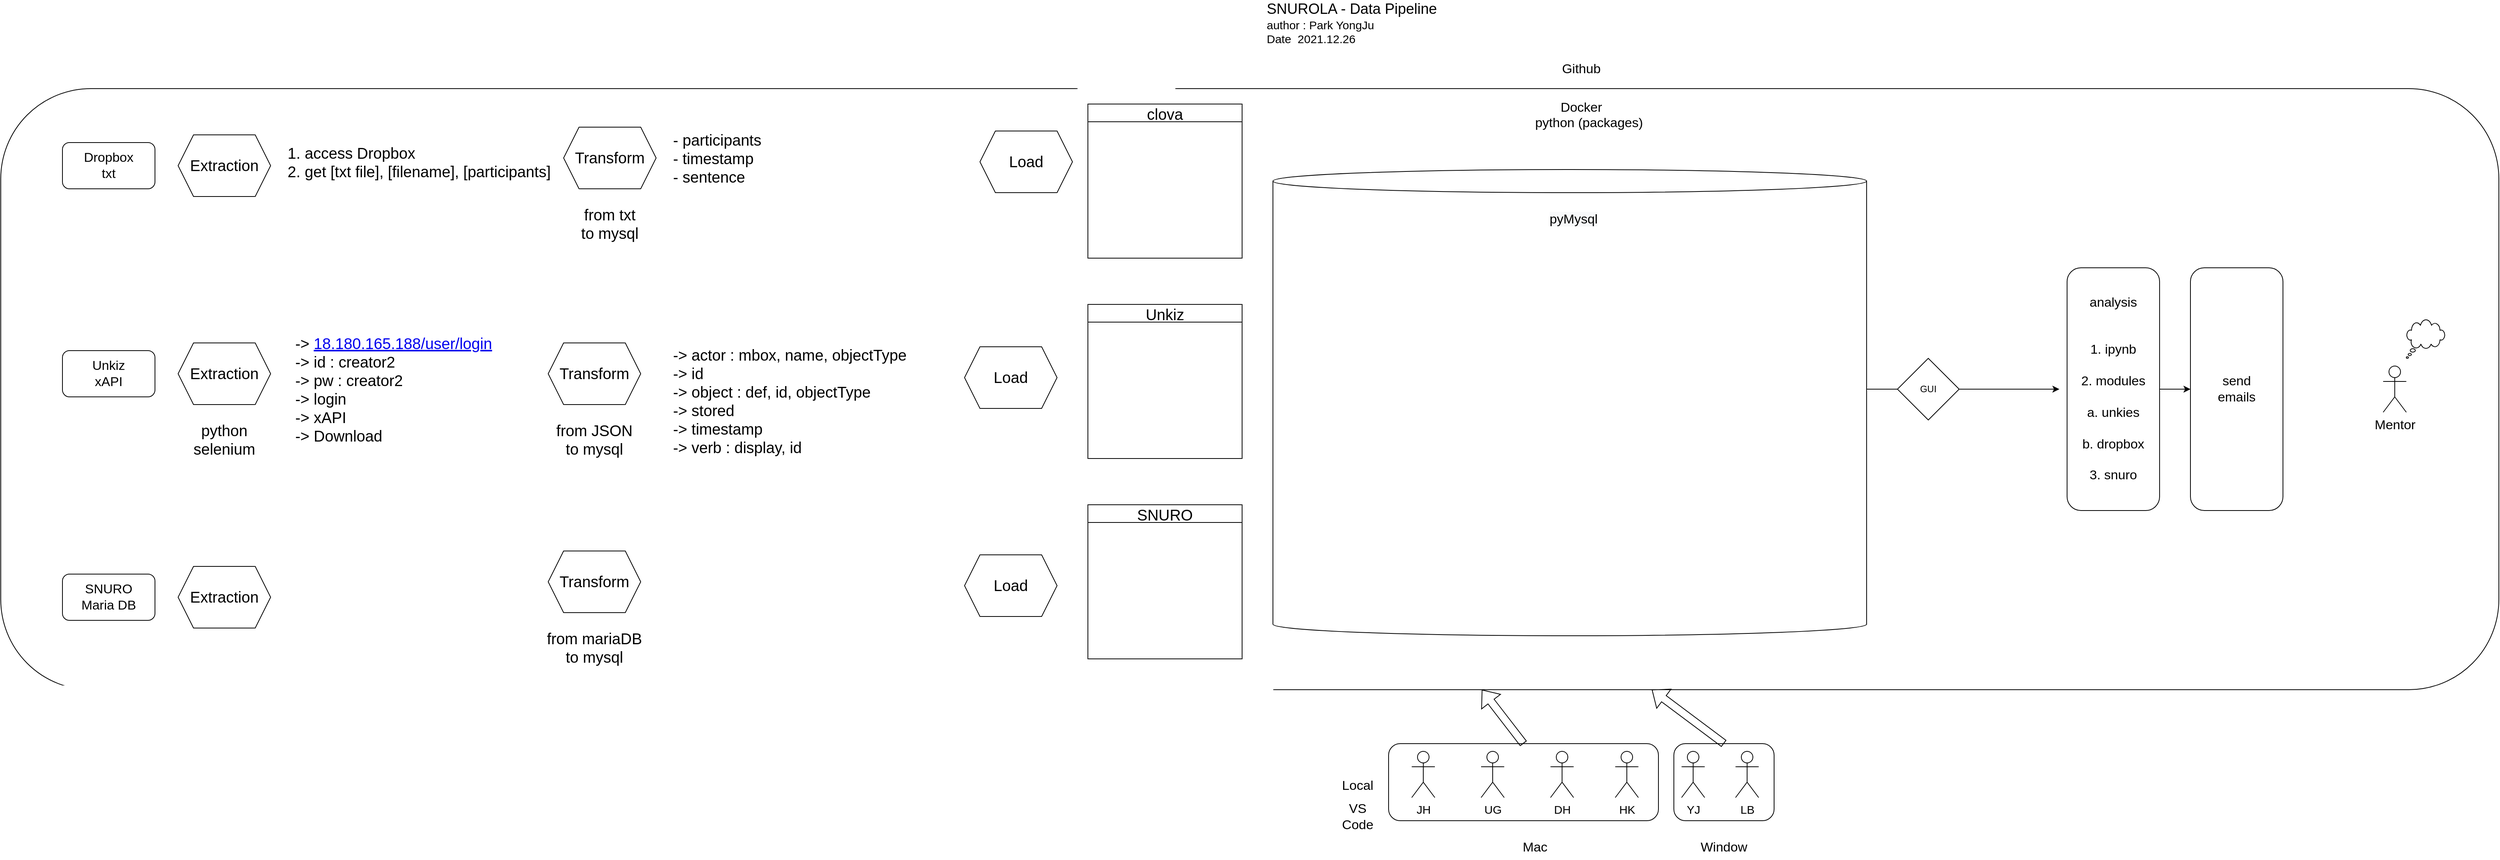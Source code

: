 <mxfile version="16.1.0" type="github">
  <diagram id="KomBlYfURObIVosx0nQ2" name="Page-1">
    <mxGraphModel dx="3601" dy="978" grid="1" gridSize="10" guides="1" tooltips="1" connect="1" arrows="1" fold="1" page="1" pageScale="1" pageWidth="827" pageHeight="1169" math="0" shadow="0">
      <root>
        <mxCell id="0" />
        <mxCell id="1" parent="0" />
        <mxCell id="mV-E5b2ut-4umRUvLPbg-1" value="&lt;font style=&quot;font-size: 19px&quot;&gt;SNUROLA - Data Pipeline&lt;br&gt;&lt;/font&gt;&lt;font style=&quot;font-size: 15px&quot;&gt;author : Park YongJu&lt;br&gt;Date&amp;nbsp; 2021.12.26&lt;/font&gt;" style="text;html=1;strokeColor=none;fillColor=none;align=left;verticalAlign=middle;whiteSpace=wrap;rounded=0;" parent="1" vertex="1">
          <mxGeometry x="20" y="30" width="230" height="30" as="geometry" />
        </mxCell>
        <mxCell id="mV-E5b2ut-4umRUvLPbg-2" value="JH" style="shape=umlActor;verticalLabelPosition=bottom;verticalAlign=top;html=1;outlineConnect=0;fontSize=15;" parent="1" vertex="1">
          <mxGeometry x="210" y="990" width="30" height="60" as="geometry" />
        </mxCell>
        <mxCell id="mV-E5b2ut-4umRUvLPbg-4" value="&lt;font style=&quot;font-size: 17px&quot;&gt;Local&lt;/font&gt;" style="text;html=1;strokeColor=none;fillColor=none;align=center;verticalAlign=middle;whiteSpace=wrap;rounded=0;fontSize=15;" parent="1" vertex="1">
          <mxGeometry x="110" y="1020" width="60" height="30" as="geometry" />
        </mxCell>
        <mxCell id="mV-E5b2ut-4umRUvLPbg-5" value="UG" style="shape=umlActor;verticalLabelPosition=bottom;verticalAlign=top;html=1;outlineConnect=0;fontSize=15;" parent="1" vertex="1">
          <mxGeometry x="300" y="990" width="30" height="60" as="geometry" />
        </mxCell>
        <mxCell id="mV-E5b2ut-4umRUvLPbg-6" value="DH" style="shape=umlActor;verticalLabelPosition=bottom;verticalAlign=top;html=1;outlineConnect=0;fontSize=15;" parent="1" vertex="1">
          <mxGeometry x="390" y="990" width="30" height="60" as="geometry" />
        </mxCell>
        <mxCell id="mV-E5b2ut-4umRUvLPbg-7" value="LB" style="shape=umlActor;verticalLabelPosition=bottom;verticalAlign=top;html=1;outlineConnect=0;fontSize=15;" parent="1" vertex="1">
          <mxGeometry x="630" y="990" width="30" height="60" as="geometry" />
        </mxCell>
        <mxCell id="mV-E5b2ut-4umRUvLPbg-8" value="HK" style="shape=umlActor;verticalLabelPosition=bottom;verticalAlign=top;html=1;outlineConnect=0;fontSize=15;" parent="1" vertex="1">
          <mxGeometry x="474" y="990" width="30" height="60" as="geometry" />
        </mxCell>
        <mxCell id="mV-E5b2ut-4umRUvLPbg-9" value="YJ" style="shape=umlActor;verticalLabelPosition=bottom;verticalAlign=top;html=1;outlineConnect=0;fontSize=15;" parent="1" vertex="1">
          <mxGeometry x="560" y="990" width="30" height="60" as="geometry" />
        </mxCell>
        <mxCell id="mV-E5b2ut-4umRUvLPbg-11" value="" style="rounded=1;whiteSpace=wrap;html=1;fontSize=17;fillColor=none;" parent="1" vertex="1">
          <mxGeometry x="180" y="980" width="350" height="100" as="geometry" />
        </mxCell>
        <mxCell id="mV-E5b2ut-4umRUvLPbg-12" value="" style="rounded=1;whiteSpace=wrap;html=1;fontSize=17;fillColor=none;" parent="1" vertex="1">
          <mxGeometry x="550" y="980" width="130" height="100" as="geometry" />
        </mxCell>
        <mxCell id="mV-E5b2ut-4umRUvLPbg-13" value="&lt;font style=&quot;font-size: 17px&quot;&gt;Mac&lt;/font&gt;" style="text;html=1;strokeColor=none;fillColor=none;align=center;verticalAlign=middle;whiteSpace=wrap;rounded=0;fontSize=15;" parent="1" vertex="1">
          <mxGeometry x="340" y="1100" width="60" height="30" as="geometry" />
        </mxCell>
        <mxCell id="mV-E5b2ut-4umRUvLPbg-14" value="&lt;font style=&quot;font-size: 17px&quot;&gt;Window&lt;/font&gt;" style="text;html=1;strokeColor=none;fillColor=none;align=center;verticalAlign=middle;whiteSpace=wrap;rounded=0;fontSize=15;" parent="1" vertex="1">
          <mxGeometry x="585" y="1100" width="60" height="30" as="geometry" />
        </mxCell>
        <mxCell id="mV-E5b2ut-4umRUvLPbg-17" value="" style="rounded=1;whiteSpace=wrap;html=1;fontSize=17;fillColor=none;" parent="1" vertex="1">
          <mxGeometry x="-1620" y="130" width="3240" height="780" as="geometry" />
        </mxCell>
        <mxCell id="mV-E5b2ut-4umRUvLPbg-18" value="" style="shape=flexArrow;endArrow=classic;html=1;rounded=0;fontSize=17;exitX=0.5;exitY=0;exitDx=0;exitDy=0;" parent="1" source="mV-E5b2ut-4umRUvLPbg-11" target="mV-E5b2ut-4umRUvLPbg-17" edge="1">
          <mxGeometry width="50" height="50" relative="1" as="geometry">
            <mxPoint x="540" y="570" as="sourcePoint" />
            <mxPoint x="590" y="520" as="targetPoint" />
          </mxGeometry>
        </mxCell>
        <mxCell id="mV-E5b2ut-4umRUvLPbg-19" value="" style="shape=flexArrow;endArrow=classic;html=1;rounded=0;fontSize=17;exitX=0.5;exitY=0;exitDx=0;exitDy=0;" parent="1" source="mV-E5b2ut-4umRUvLPbg-12" target="mV-E5b2ut-4umRUvLPbg-17" edge="1">
          <mxGeometry width="50" height="50" relative="1" as="geometry">
            <mxPoint x="540" y="570" as="sourcePoint" />
            <mxPoint x="590" y="520" as="targetPoint" />
          </mxGeometry>
        </mxCell>
        <mxCell id="mV-E5b2ut-4umRUvLPbg-20" value="&lt;span style=&quot;font-size: 17px&quot;&gt;Github&lt;br&gt;&lt;br&gt;&lt;/span&gt;" style="text;html=1;strokeColor=none;fillColor=none;align=center;verticalAlign=middle;whiteSpace=wrap;rounded=0;fontSize=15;" parent="1" vertex="1">
          <mxGeometry x="400" y="100" width="60" height="30" as="geometry" />
        </mxCell>
        <mxCell id="mV-E5b2ut-4umRUvLPbg-21" value="&lt;span style=&quot;font-size: 17px&quot;&gt;Docker&lt;br&gt;&lt;/span&gt;" style="text;html=1;strokeColor=none;fillColor=none;align=center;verticalAlign=middle;whiteSpace=wrap;rounded=0;fontSize=15;" parent="1" vertex="1">
          <mxGeometry x="400" y="140" width="60" height="30" as="geometry" />
        </mxCell>
        <mxCell id="mV-E5b2ut-4umRUvLPbg-23" value="&lt;span style=&quot;font-size: 17px&quot;&gt;python&amp;nbsp;(packages)&lt;br&gt;&lt;br&gt;&lt;br&gt;&lt;/span&gt;" style="text;html=1;strokeColor=none;fillColor=none;align=center;verticalAlign=middle;whiteSpace=wrap;rounded=0;fontSize=15;" parent="1" vertex="1">
          <mxGeometry x="410" y="180" width="60" height="30" as="geometry" />
        </mxCell>
        <mxCell id="mV-E5b2ut-4umRUvLPbg-26" value="analysis&lt;br&gt;&lt;br&gt;&lt;br&gt;1. ipynb&lt;br&gt;&lt;br&gt;2. modules&lt;br&gt;&lt;br&gt;a. unkies&lt;br&gt;&lt;br&gt;b. dropbox&lt;br&gt;&lt;br&gt;3. snuro" style="rounded=1;whiteSpace=wrap;html=1;fontSize=17;fillColor=none;" parent="1" vertex="1">
          <mxGeometry x="1060" y="362.5" width="120" height="315" as="geometry" />
        </mxCell>
        <mxCell id="mV-E5b2ut-4umRUvLPbg-29" value="send&lt;br&gt;emails" style="rounded=1;whiteSpace=wrap;html=1;fontSize=17;fillColor=none;" parent="1" vertex="1">
          <mxGeometry x="1220" y="362.5" width="120" height="315" as="geometry" />
        </mxCell>
        <mxCell id="mV-E5b2ut-4umRUvLPbg-31" value="" style="shape=cylinder3;whiteSpace=wrap;html=1;boundedLbl=1;backgroundOutline=1;size=15;glass=1;fontSize=17;fillColor=none;" parent="1" vertex="1">
          <mxGeometry x="30" y="235" width="770" height="605" as="geometry" />
        </mxCell>
        <mxCell id="mV-E5b2ut-4umRUvLPbg-34" value="&lt;span style=&quot;font-size: 17px&quot;&gt;VS Code&lt;/span&gt;" style="text;html=1;strokeColor=none;fillColor=none;align=center;verticalAlign=middle;whiteSpace=wrap;rounded=0;fontSize=15;" parent="1" vertex="1">
          <mxGeometry x="110" y="1060" width="60" height="30" as="geometry" />
        </mxCell>
        <mxCell id="W7DBwRAsvJPkKnuEcQkR-1" value="GUI" style="rhombus;whiteSpace=wrap;html=1;" vertex="1" parent="1">
          <mxGeometry x="840" y="480" width="80" height="80" as="geometry" />
        </mxCell>
        <mxCell id="W7DBwRAsvJPkKnuEcQkR-2" value="" style="endArrow=none;html=1;rounded=0;entryX=0;entryY=0.5;entryDx=0;entryDy=0;" edge="1" parent="1" target="W7DBwRAsvJPkKnuEcQkR-1">
          <mxGeometry width="50" height="50" relative="1" as="geometry">
            <mxPoint x="800" y="520" as="sourcePoint" />
            <mxPoint x="1340" y="700" as="targetPoint" />
          </mxGeometry>
        </mxCell>
        <mxCell id="W7DBwRAsvJPkKnuEcQkR-4" value="" style="endArrow=classic;html=1;rounded=0;entryX=1;entryY=0.5;entryDx=0;entryDy=0;exitX=1;exitY=0.5;exitDx=0;exitDy=0;" edge="1" parent="1" source="W7DBwRAsvJPkKnuEcQkR-1">
          <mxGeometry width="50" height="50" relative="1" as="geometry">
            <mxPoint x="1560" y="660" as="sourcePoint" />
            <mxPoint x="1050" y="520" as="targetPoint" />
          </mxGeometry>
        </mxCell>
        <mxCell id="W7DBwRAsvJPkKnuEcQkR-5" value="" style="endArrow=classic;html=1;rounded=0;exitX=1;exitY=0.5;exitDx=0;exitDy=0;entryX=0;entryY=0.5;entryDx=0;entryDy=0;" edge="1" parent="1" source="mV-E5b2ut-4umRUvLPbg-26" target="mV-E5b2ut-4umRUvLPbg-29">
          <mxGeometry width="50" height="50" relative="1" as="geometry">
            <mxPoint x="1510" y="710" as="sourcePoint" />
            <mxPoint x="1560" y="660" as="targetPoint" />
          </mxGeometry>
        </mxCell>
        <mxCell id="W7DBwRAsvJPkKnuEcQkR-6" value="&lt;br&gt;&lt;br&gt;&lt;span style=&quot;color: rgb(0 , 0 , 0) ; font-family: &amp;#34;helvetica&amp;#34; ; font-size: 17px ; font-style: normal ; font-weight: 400 ; letter-spacing: normal ; text-align: center ; text-indent: 0px ; text-transform: none ; word-spacing: 0px ; background-color: rgb(248 , 249 , 250) ; display: inline ; float: none&quot;&gt;pyMysql&lt;/span&gt;" style="text;html=1;strokeColor=none;fillColor=none;align=center;verticalAlign=middle;whiteSpace=wrap;rounded=0;" vertex="1" parent="1">
          <mxGeometry x="390" y="270" width="60" height="30" as="geometry" />
        </mxCell>
        <mxCell id="W7DBwRAsvJPkKnuEcQkR-8" value="&lt;font style=&quot;font-size: 17px&quot;&gt;SNURO&lt;br&gt;Maria DB&lt;/font&gt;" style="rounded=1;whiteSpace=wrap;html=1;" vertex="1" parent="1">
          <mxGeometry x="-1540" y="760" width="120" height="60" as="geometry" />
        </mxCell>
        <mxCell id="W7DBwRAsvJPkKnuEcQkR-9" value="Unkiz&lt;br&gt;xAPI" style="rounded=1;whiteSpace=wrap;html=1;fontSize=17;" vertex="1" parent="1">
          <mxGeometry x="-1540" y="470" width="120" height="60" as="geometry" />
        </mxCell>
        <mxCell id="W7DBwRAsvJPkKnuEcQkR-10" value="Dropbox&lt;br&gt;txt" style="rounded=1;whiteSpace=wrap;html=1;fontSize=17;" vertex="1" parent="1">
          <mxGeometry x="-1540" y="200" width="120" height="60" as="geometry" />
        </mxCell>
        <mxCell id="W7DBwRAsvJPkKnuEcQkR-11" value="Mentor" style="shape=umlActor;verticalLabelPosition=bottom;verticalAlign=top;html=1;outlineConnect=0;fontSize=17;" vertex="1" parent="1">
          <mxGeometry x="1470" y="490" width="30" height="60" as="geometry" />
        </mxCell>
        <mxCell id="W7DBwRAsvJPkKnuEcQkR-12" value="" style="whiteSpace=wrap;html=1;shape=mxgraph.basic.cloud_callout;fontSize=17;" vertex="1" parent="1">
          <mxGeometry x="1500" y="430" width="50" height="50" as="geometry" />
        </mxCell>
        <mxCell id="W7DBwRAsvJPkKnuEcQkR-16" value="&lt;span style=&quot;font-family: &amp;#34;apple sd gothic neo&amp;#34; , &amp;#34;arial&amp;#34; , sans-serif ; text-align: left&quot;&gt;&lt;font style=&quot;font-size: 20px&quot;&gt;Extraction&lt;/font&gt;&lt;/span&gt;" style="shape=hexagon;perimeter=hexagonPerimeter2;whiteSpace=wrap;html=1;fixedSize=1;fontSize=17;" vertex="1" parent="1">
          <mxGeometry x="-1390" y="190" width="120" height="80" as="geometry" />
        </mxCell>
        <mxCell id="W7DBwRAsvJPkKnuEcQkR-17" value="&lt;span style=&quot;font-family: &amp;#34;apple sd gothic neo&amp;#34; , &amp;#34;arial&amp;#34; , sans-serif ; text-align: left&quot;&gt;&lt;font style=&quot;font-size: 20px&quot;&gt;Extraction&lt;/font&gt;&lt;/span&gt;" style="shape=hexagon;perimeter=hexagonPerimeter2;whiteSpace=wrap;html=1;fixedSize=1;fontSize=17;" vertex="1" parent="1">
          <mxGeometry x="-1390" y="460" width="120" height="80" as="geometry" />
        </mxCell>
        <mxCell id="W7DBwRAsvJPkKnuEcQkR-18" value="&lt;span style=&quot;font-family: &amp;#34;apple sd gothic neo&amp;#34; , &amp;#34;arial&amp;#34; , sans-serif ; text-align: left&quot;&gt;&lt;font style=&quot;font-size: 20px&quot;&gt;Extraction&lt;/font&gt;&lt;/span&gt;" style="shape=hexagon;perimeter=hexagonPerimeter2;whiteSpace=wrap;html=1;fixedSize=1;fontSize=17;" vertex="1" parent="1">
          <mxGeometry x="-1390" y="750" width="120" height="80" as="geometry" />
        </mxCell>
        <mxCell id="W7DBwRAsvJPkKnuEcQkR-19" value="-&amp;gt;&amp;nbsp;&lt;a href=&quot;http://18.180.165.188/user/login&quot;&gt;18.180.165.188/user/login&lt;/a&gt;&lt;br&gt;-&amp;gt; id : creator2&lt;br&gt;-&amp;gt; pw : creator2&lt;br&gt;-&amp;gt; login&lt;br&gt;-&amp;gt; xAPI&lt;br&gt;-&amp;gt; Download" style="text;html=1;strokeColor=none;fillColor=none;align=left;verticalAlign=middle;whiteSpace=wrap;rounded=0;labelBackgroundColor=none;fontSize=20;fontColor=#000000;" vertex="1" parent="1">
          <mxGeometry x="-1240.5" y="445" width="287" height="150" as="geometry" />
        </mxCell>
        <mxCell id="W7DBwRAsvJPkKnuEcQkR-21" value="&lt;span style=&quot;font-family: &amp;#34;apple sd gothic neo&amp;#34; , &amp;#34;arial&amp;#34; , sans-serif ; text-align: left&quot;&gt;&lt;font style=&quot;font-size: 20px&quot;&gt;Transform&lt;/font&gt;&lt;/span&gt;" style="shape=hexagon;perimeter=hexagonPerimeter2;whiteSpace=wrap;html=1;fixedSize=1;fontSize=17;" vertex="1" parent="1">
          <mxGeometry x="-910" y="460" width="120" height="80" as="geometry" />
        </mxCell>
        <mxCell id="W7DBwRAsvJPkKnuEcQkR-22" value="-&amp;gt; actor : mbox, name, objectType&lt;br&gt;-&amp;gt; id&lt;br&gt;-&amp;gt; object : def, id, objectType&lt;br&gt;-&amp;gt; stored&lt;br&gt;-&amp;gt; timestamp&lt;br&gt;-&amp;gt; verb : display, id" style="text;html=1;strokeColor=none;fillColor=none;align=left;verticalAlign=middle;whiteSpace=wrap;rounded=0;labelBackgroundColor=none;fontSize=20;fontColor=#000000;" vertex="1" parent="1">
          <mxGeometry x="-750" y="460" width="320" height="150" as="geometry" />
        </mxCell>
        <mxCell id="W7DBwRAsvJPkKnuEcQkR-23" value="from JSON &lt;br&gt;to mysql" style="text;html=1;strokeColor=none;fillColor=none;align=center;verticalAlign=middle;whiteSpace=wrap;rounded=0;labelBackgroundColor=none;fontSize=20;fontColor=#000000;" vertex="1" parent="1">
          <mxGeometry x="-920" y="555" width="140" height="60" as="geometry" />
        </mxCell>
        <mxCell id="W7DBwRAsvJPkKnuEcQkR-24" value="&lt;span style=&quot;font-family: &amp;#34;apple sd gothic neo&amp;#34; , &amp;#34;arial&amp;#34; , sans-serif ; text-align: left&quot;&gt;&lt;font style=&quot;font-size: 20px&quot;&gt;Load&lt;/font&gt;&lt;/span&gt;" style="shape=hexagon;perimeter=hexagonPerimeter2;whiteSpace=wrap;html=1;fixedSize=1;fontSize=17;" vertex="1" parent="1">
          <mxGeometry x="-370" y="465" width="120" height="80" as="geometry" />
        </mxCell>
        <mxCell id="W7DBwRAsvJPkKnuEcQkR-26" value="Unkiz" style="swimlane;labelBackgroundColor=none;fontSize=20;fontColor=#000000;fontStyle=0" vertex="1" parent="1">
          <mxGeometry x="-210" y="410" width="200" height="200" as="geometry" />
        </mxCell>
        <mxCell id="W7DBwRAsvJPkKnuEcQkR-27" value="&lt;span style=&quot;font-family: &amp;#34;apple sd gothic neo&amp;#34; , &amp;#34;arial&amp;#34; , sans-serif ; text-align: left&quot;&gt;&lt;font style=&quot;font-size: 20px&quot;&gt;Transform&lt;/font&gt;&lt;/span&gt;" style="shape=hexagon;perimeter=hexagonPerimeter2;whiteSpace=wrap;html=1;fixedSize=1;fontSize=17;" vertex="1" parent="1">
          <mxGeometry x="-910" y="730" width="120" height="80" as="geometry" />
        </mxCell>
        <mxCell id="W7DBwRAsvJPkKnuEcQkR-28" value="from mariaDB&lt;br&gt;to mysql" style="text;html=1;strokeColor=none;fillColor=none;align=center;verticalAlign=middle;whiteSpace=wrap;rounded=0;labelBackgroundColor=none;fontSize=20;fontColor=#000000;" vertex="1" parent="1">
          <mxGeometry x="-920" y="825" width="140" height="60" as="geometry" />
        </mxCell>
        <mxCell id="W7DBwRAsvJPkKnuEcQkR-29" value="&lt;span style=&quot;font-family: &amp;#34;apple sd gothic neo&amp;#34; , &amp;#34;arial&amp;#34; , sans-serif ; text-align: left&quot;&gt;&lt;font style=&quot;font-size: 20px&quot;&gt;Load&lt;/font&gt;&lt;/span&gt;" style="shape=hexagon;perimeter=hexagonPerimeter2;whiteSpace=wrap;html=1;fixedSize=1;fontSize=17;" vertex="1" parent="1">
          <mxGeometry x="-370" y="735" width="120" height="80" as="geometry" />
        </mxCell>
        <mxCell id="W7DBwRAsvJPkKnuEcQkR-30" value="&lt;span style=&quot;font-family: &amp;#34;apple sd gothic neo&amp;#34; , &amp;#34;arial&amp;#34; , sans-serif ; text-align: left&quot;&gt;&lt;font style=&quot;font-size: 20px&quot;&gt;Transform&lt;/font&gt;&lt;/span&gt;" style="shape=hexagon;perimeter=hexagonPerimeter2;whiteSpace=wrap;html=1;fixedSize=1;fontSize=17;" vertex="1" parent="1">
          <mxGeometry x="-890" y="180" width="120" height="80" as="geometry" />
        </mxCell>
        <mxCell id="W7DBwRAsvJPkKnuEcQkR-31" value="from txt&lt;br&gt;to mysql" style="text;html=1;strokeColor=none;fillColor=none;align=center;verticalAlign=middle;whiteSpace=wrap;rounded=0;labelBackgroundColor=none;fontSize=20;fontColor=#000000;" vertex="1" parent="1">
          <mxGeometry x="-900" y="275" width="140" height="60" as="geometry" />
        </mxCell>
        <mxCell id="W7DBwRAsvJPkKnuEcQkR-32" value="&lt;span style=&quot;font-family: &amp;#34;apple sd gothic neo&amp;#34; , &amp;#34;arial&amp;#34; , sans-serif ; text-align: left&quot;&gt;&lt;font style=&quot;font-size: 20px&quot;&gt;Load&lt;/font&gt;&lt;/span&gt;" style="shape=hexagon;perimeter=hexagonPerimeter2;whiteSpace=wrap;html=1;fixedSize=1;fontSize=17;" vertex="1" parent="1">
          <mxGeometry x="-350" y="185" width="120" height="80" as="geometry" />
        </mxCell>
        <mxCell id="W7DBwRAsvJPkKnuEcQkR-33" value="1. access Dropbox&lt;br&gt;2. get [txt file], [filename], [participants]&lt;br&gt;" style="text;html=1;strokeColor=none;fillColor=none;align=left;verticalAlign=middle;whiteSpace=wrap;rounded=0;labelBackgroundColor=none;fontSize=20;fontColor=#000000;" vertex="1" parent="1">
          <mxGeometry x="-1250" y="150" width="350" height="150" as="geometry" />
        </mxCell>
        <mxCell id="W7DBwRAsvJPkKnuEcQkR-34" value="- participants&lt;br&gt;- timestamp&lt;br&gt;- sentence" style="text;html=1;strokeColor=none;fillColor=none;align=left;verticalAlign=middle;whiteSpace=wrap;rounded=0;labelBackgroundColor=none;fontSize=20;fontColor=#000000;" vertex="1" parent="1">
          <mxGeometry x="-750" y="180" width="120" height="80" as="geometry" />
        </mxCell>
        <mxCell id="W7DBwRAsvJPkKnuEcQkR-35" value="clova" style="swimlane;labelBackgroundColor=none;fontSize=20;fontColor=#000000;fontStyle=0" vertex="1" parent="1">
          <mxGeometry x="-210" y="150" width="200" height="200" as="geometry" />
        </mxCell>
        <mxCell id="W7DBwRAsvJPkKnuEcQkR-36" value="SNURO" style="swimlane;labelBackgroundColor=none;fontSize=20;fontColor=#000000;fontStyle=0" vertex="1" parent="1">
          <mxGeometry x="-210" y="670" width="200" height="200" as="geometry" />
        </mxCell>
        <mxCell id="W7DBwRAsvJPkKnuEcQkR-37" value="python&lt;br&gt;selenium" style="text;html=1;strokeColor=none;fillColor=none;align=center;verticalAlign=middle;whiteSpace=wrap;rounded=0;labelBackgroundColor=none;fontSize=20;fontColor=#000000;" vertex="1" parent="1">
          <mxGeometry x="-1400" y="555" width="140" height="60" as="geometry" />
        </mxCell>
      </root>
    </mxGraphModel>
  </diagram>
</mxfile>
